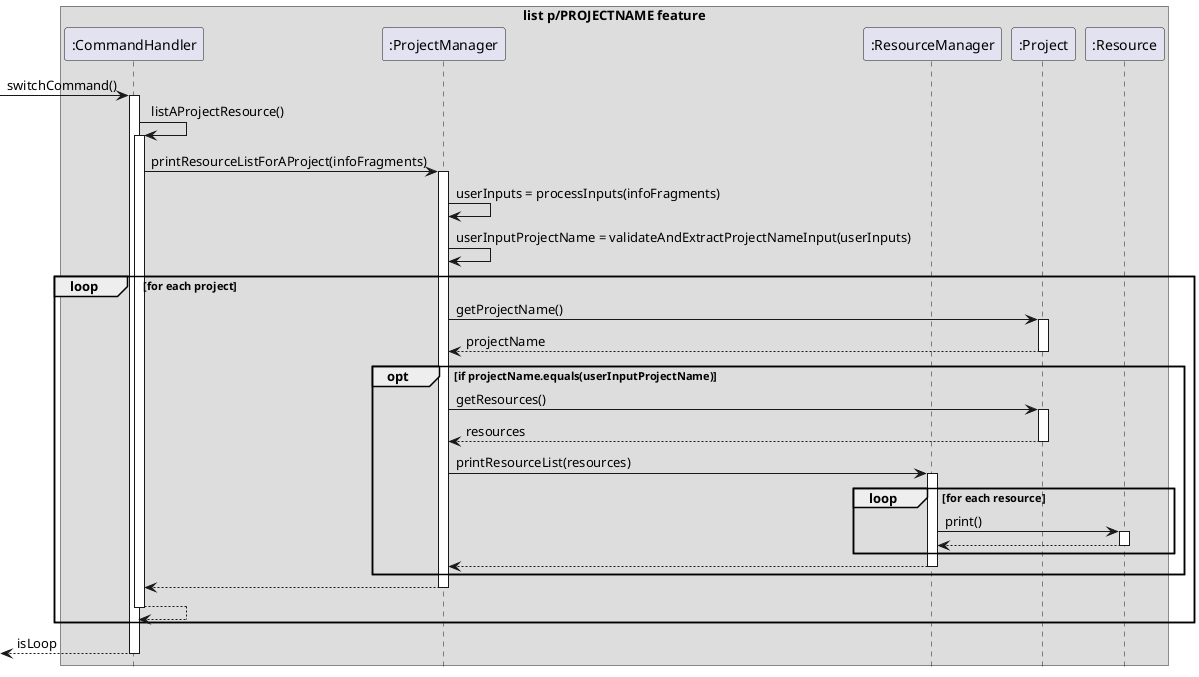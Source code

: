 @startuml
hide footbox
box list p/PROJECTNAME feature
participant ":CommandHandler" as CH
participant ":ProjectManager" as PM
participant ":ResourceManager" as RM
participant ":Project" as P
participant ":Resource" as R


[-> CH: switchCommand()
activate CH

CH -> CH: listAProjectResource()
activate CH

CH -> PM: printResourceListForAProject(infoFragments)
activate PM

PM -> PM: userInputs = processInputs(infoFragments)
PM -> PM: userInputProjectName = validateAndExtractProjectNameInput(userInputs)

loop for each project
    PM -> P: getProjectName()
    activate P
    return projectName
    opt if projectName.equals(userInputProjectName)
        PM -> P: getResources()
        activate P
        return resources

        PM -> RM: printResourceList(resources)
        activate RM
        loop for each resource
            RM -> R: print()
            activate R
            return
        end
        return
        end

        return
        return
end

return isLoop

@enduml